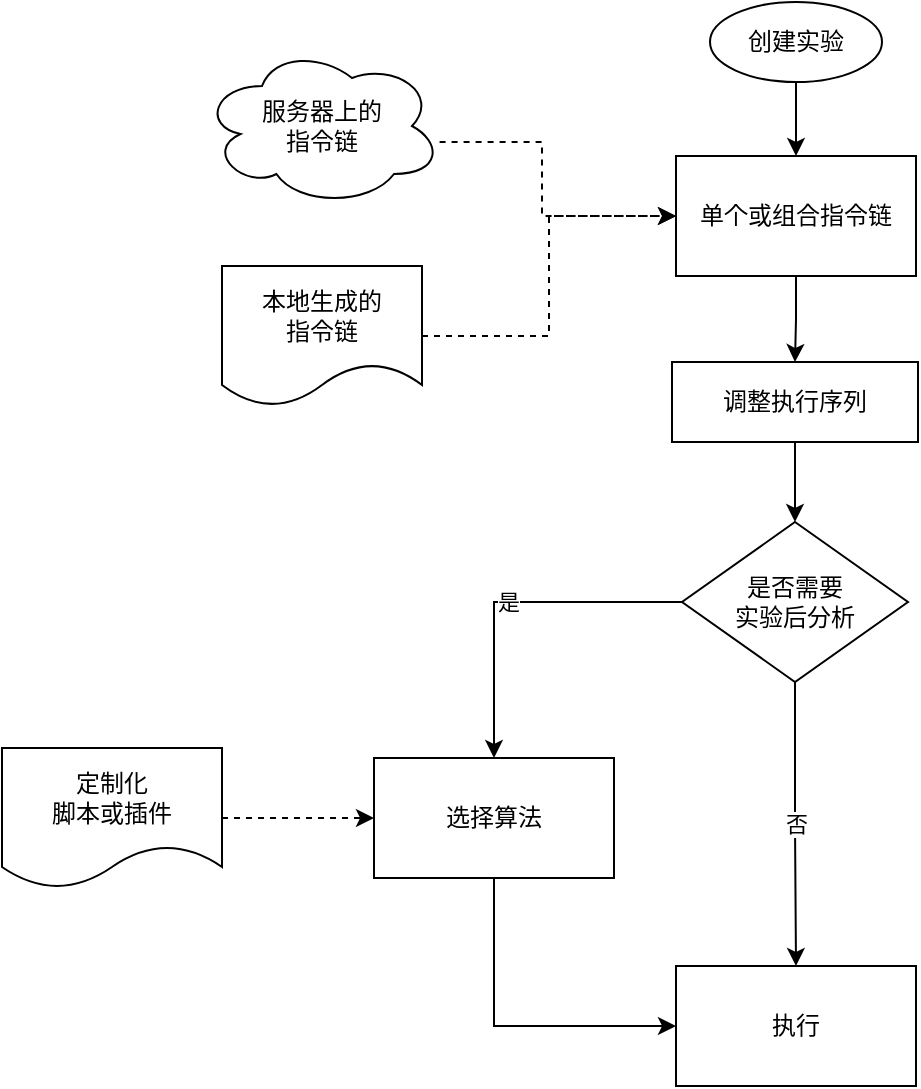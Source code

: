 <mxfile version="16.1.4" type="github"><diagram id="6HJbX8xjSHiphjpHN3d-" name="Page-1"><mxGraphModel dx="1038" dy="581" grid="1" gridSize="10" guides="1" tooltips="1" connect="1" arrows="1" fold="1" page="1" pageScale="1" pageWidth="827" pageHeight="1169" math="0" shadow="0"><root><mxCell id="0"/><mxCell id="1" parent="0"/><mxCell id="1ClQActKmiOmDfNbaTkT-4" value="" style="edgeStyle=orthogonalEdgeStyle;rounded=0;orthogonalLoop=1;jettySize=auto;html=1;" edge="1" parent="1" source="1ClQActKmiOmDfNbaTkT-2" target="1ClQActKmiOmDfNbaTkT-3"><mxGeometry relative="1" as="geometry"/></mxCell><mxCell id="1ClQActKmiOmDfNbaTkT-2" value="创建实验" style="ellipse;whiteSpace=wrap;html=1;" vertex="1" parent="1"><mxGeometry x="464" y="60" width="86" height="40" as="geometry"/></mxCell><mxCell id="1ClQActKmiOmDfNbaTkT-6" value="" style="edgeStyle=orthogonalEdgeStyle;rounded=0;orthogonalLoop=1;jettySize=auto;html=1;" edge="1" parent="1" source="1ClQActKmiOmDfNbaTkT-3" target="1ClQActKmiOmDfNbaTkT-5"><mxGeometry relative="1" as="geometry"/></mxCell><mxCell id="1ClQActKmiOmDfNbaTkT-3" value="单个或组合指令链" style="whiteSpace=wrap;html=1;" vertex="1" parent="1"><mxGeometry x="447" y="137" width="120" height="60" as="geometry"/></mxCell><mxCell id="1ClQActKmiOmDfNbaTkT-8" value="" style="edgeStyle=orthogonalEdgeStyle;rounded=0;orthogonalLoop=1;jettySize=auto;html=1;" edge="1" parent="1" source="1ClQActKmiOmDfNbaTkT-5" target="1ClQActKmiOmDfNbaTkT-7"><mxGeometry relative="1" as="geometry"/></mxCell><mxCell id="1ClQActKmiOmDfNbaTkT-5" value="调整执行序列" style="whiteSpace=wrap;html=1;" vertex="1" parent="1"><mxGeometry x="445" y="240" width="123" height="40" as="geometry"/></mxCell><mxCell id="1ClQActKmiOmDfNbaTkT-10" value="否" style="edgeStyle=orthogonalEdgeStyle;rounded=0;orthogonalLoop=1;jettySize=auto;html=1;" edge="1" parent="1" source="1ClQActKmiOmDfNbaTkT-7" target="1ClQActKmiOmDfNbaTkT-9"><mxGeometry relative="1" as="geometry"/></mxCell><mxCell id="1ClQActKmiOmDfNbaTkT-12" style="edgeStyle=orthogonalEdgeStyle;rounded=0;orthogonalLoop=1;jettySize=auto;html=1;exitX=0;exitY=0.5;exitDx=0;exitDy=0;entryX=0.5;entryY=0;entryDx=0;entryDy=0;" edge="1" parent="1" source="1ClQActKmiOmDfNbaTkT-7" target="1ClQActKmiOmDfNbaTkT-11"><mxGeometry relative="1" as="geometry"/></mxCell><mxCell id="1ClQActKmiOmDfNbaTkT-13" value="是" style="edgeLabel;html=1;align=center;verticalAlign=middle;resizable=0;points=[];" vertex="1" connectable="0" parent="1ClQActKmiOmDfNbaTkT-12"><mxGeometry x="0.011" relative="1" as="geometry"><mxPoint as="offset"/></mxGeometry></mxCell><mxCell id="1ClQActKmiOmDfNbaTkT-7" value="是否需要&lt;br&gt;实验后分析" style="rhombus;whiteSpace=wrap;html=1;" vertex="1" parent="1"><mxGeometry x="450" y="320" width="113" height="80" as="geometry"/></mxCell><mxCell id="1ClQActKmiOmDfNbaTkT-9" value="执行" style="rounded=0;whiteSpace=wrap;html=1;" vertex="1" parent="1"><mxGeometry x="447" y="542" width="120" height="60" as="geometry"/></mxCell><mxCell id="1ClQActKmiOmDfNbaTkT-18" style="edgeStyle=orthogonalEdgeStyle;rounded=0;orthogonalLoop=1;jettySize=auto;html=1;exitX=0.5;exitY=1;exitDx=0;exitDy=0;entryX=0;entryY=0.5;entryDx=0;entryDy=0;" edge="1" parent="1" source="1ClQActKmiOmDfNbaTkT-11" target="1ClQActKmiOmDfNbaTkT-9"><mxGeometry relative="1" as="geometry"/></mxCell><mxCell id="1ClQActKmiOmDfNbaTkT-11" value="选择算法" style="rounded=0;whiteSpace=wrap;html=1;" vertex="1" parent="1"><mxGeometry x="296" y="438" width="120" height="60" as="geometry"/></mxCell><mxCell id="1ClQActKmiOmDfNbaTkT-17" value="" style="edgeStyle=orthogonalEdgeStyle;rounded=0;orthogonalLoop=1;jettySize=auto;html=1;dashed=1;" edge="1" parent="1" source="1ClQActKmiOmDfNbaTkT-16" target="1ClQActKmiOmDfNbaTkT-11"><mxGeometry relative="1" as="geometry"/></mxCell><mxCell id="1ClQActKmiOmDfNbaTkT-16" value="&lt;span&gt;定制化&lt;/span&gt;&lt;br&gt;&lt;span&gt;脚本或插件&lt;/span&gt;" style="shape=document;whiteSpace=wrap;html=1;boundedLbl=1;" vertex="1" parent="1"><mxGeometry x="110" y="433" width="110" height="70" as="geometry"/></mxCell><mxCell id="1ClQActKmiOmDfNbaTkT-21" value="" style="edgeStyle=orthogonalEdgeStyle;rounded=0;orthogonalLoop=1;jettySize=auto;html=1;dashed=1;" edge="1" parent="1" source="1ClQActKmiOmDfNbaTkT-20" target="1ClQActKmiOmDfNbaTkT-3"><mxGeometry relative="1" as="geometry"><Array as="points"><mxPoint x="380" y="130"/><mxPoint x="380" y="167"/></Array></mxGeometry></mxCell><mxCell id="1ClQActKmiOmDfNbaTkT-20" value="服务器上的&lt;br&gt;指令链" style="ellipse;shape=cloud;whiteSpace=wrap;html=1;" vertex="1" parent="1"><mxGeometry x="210" y="82" width="120" height="80" as="geometry"/></mxCell><mxCell id="1ClQActKmiOmDfNbaTkT-24" style="edgeStyle=orthogonalEdgeStyle;rounded=0;orthogonalLoop=1;jettySize=auto;html=1;entryX=0;entryY=0.5;entryDx=0;entryDy=0;dashed=1;" edge="1" parent="1" source="1ClQActKmiOmDfNbaTkT-22" target="1ClQActKmiOmDfNbaTkT-3"><mxGeometry relative="1" as="geometry"/></mxCell><mxCell id="1ClQActKmiOmDfNbaTkT-22" value="本地生成的&lt;br&gt;指令链" style="shape=document;whiteSpace=wrap;html=1;boundedLbl=1;" vertex="1" parent="1"><mxGeometry x="220" y="192" width="100" height="70" as="geometry"/></mxCell></root></mxGraphModel></diagram></mxfile>